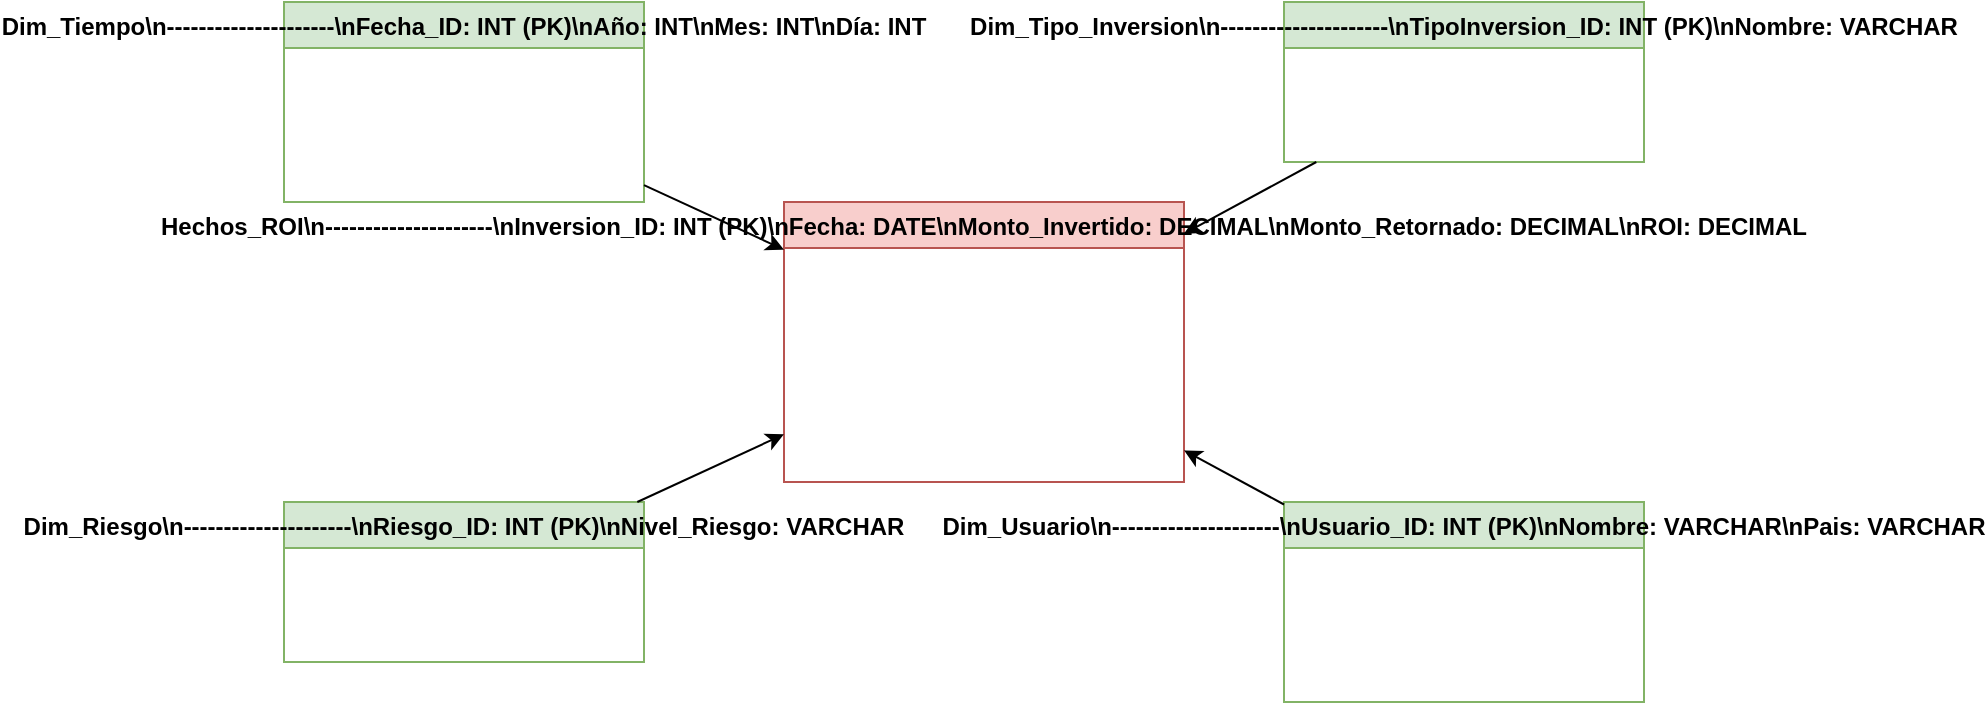 <?xml version="1.0" encoding="UTF-8"?>
<mxfile>
  <diagram id="DiagramaROI" name="Diagrama ROI">
    <mxGraphModel dx="1093" dy="714" grid="1" gridSize="10" guides="1" tooltips="1" connect="1" arrows="1" fold="1" page="1" pageScale="1" pageWidth="827" pageHeight="1169" math="0" shadow="0">
      <root>
        <mxCell id="0" />
        <mxCell id="1" parent="0" />
        
        <!-- Tabla de hechos: Hechos_ROI -->
        <mxCell id="Hechos_ROI" value="Hechos_ROI\n---------------------\nInversion_ID: INT (PK)\nFecha: DATE\nMonto_Invertido: DECIMAL\nMonto_Retornado: DECIMAL\nROI: DECIMAL" 
          style="swimlane;fontStyle=1;fillColor=#F8CECC;strokeColor=#B85450" vertex="1" parent="1">
          <mxGeometry x="300" y="150" width="200" height="140" as="geometry" />
        </mxCell>

        <!-- Dim_Tiempo -->
        <mxCell id="Dim_Tiempo" value="Dim_Tiempo\n---------------------\nFecha_ID: INT (PK)\nAño: INT\nMes: INT\nDía: INT" 
          style="swimlane;fontStyle=1;fillColor=#D5E8D4;strokeColor=#82B366" vertex="1" parent="1">
          <mxGeometry x="50" y="50" width="180" height="100" as="geometry" />
        </mxCell>

        <!-- Dim_Tipo_Inversion -->
        <mxCell id="Dim_Tipo_Inversion" value="Dim_Tipo_Inversion\n---------------------\nTipoInversion_ID: INT (PK)\nNombre: VARCHAR" 
          style="swimlane;fontStyle=1;fillColor=#D5E8D4;strokeColor=#82B366" vertex="1" parent="1">
          <mxGeometry x="550" y="50" width="180" height="80" as="geometry" />
        </mxCell>

        <!-- Dim_Riesgo -->
        <mxCell id="Dim_Riesgo" value="Dim_Riesgo\n---------------------\nRiesgo_ID: INT (PK)\nNivel_Riesgo: VARCHAR" 
          style="swimlane;fontStyle=1;fillColor=#D5E8D4;strokeColor=#82B366" vertex="1" parent="1">
          <mxGeometry x="50" y="300" width="180" height="80" as="geometry" />
        </mxCell>

        <!-- Dim_Usuario -->
        <mxCell id="Dim_Usuario" value="Dim_Usuario\n---------------------\nUsuario_ID: INT (PK)\nNombre: VARCHAR\nPais: VARCHAR" 
          style="swimlane;fontStyle=1;fillColor=#D5E8D4;strokeColor=#82B366" vertex="1" parent="1">
          <mxGeometry x="550" y="300" width="180" height="100" as="geometry" />
        </mxCell>

        <!-- Relaciones -->
        <mxCell id="rel_1" edge="1" parent="1" source="Dim_Tiempo" target="Hechos_ROI">
          <mxGeometry relative="1" as="geometry" />
        </mxCell>

        <mxCell id="rel_2" edge="1" parent="1" source="Dim_Tipo_Inversion" target="Hechos_ROI">
          <mxGeometry relative="1" as="geometry" />
        </mxCell>

        <mxCell id="rel_3" edge="1" parent="1" source="Dim_Riesgo" target="Hechos_ROI">
          <mxGeometry relative="1" as="geometry" />
        </mxCell>

        <mxCell id="rel_4" edge="1" parent="1" source="Dim_Usuario" target="Hechos_ROI">
          <mxGeometry relative="1" as="geometry" />
        </mxCell>

      </root>
    </mxGraphModel>
  </diagram>
</mxfile>
